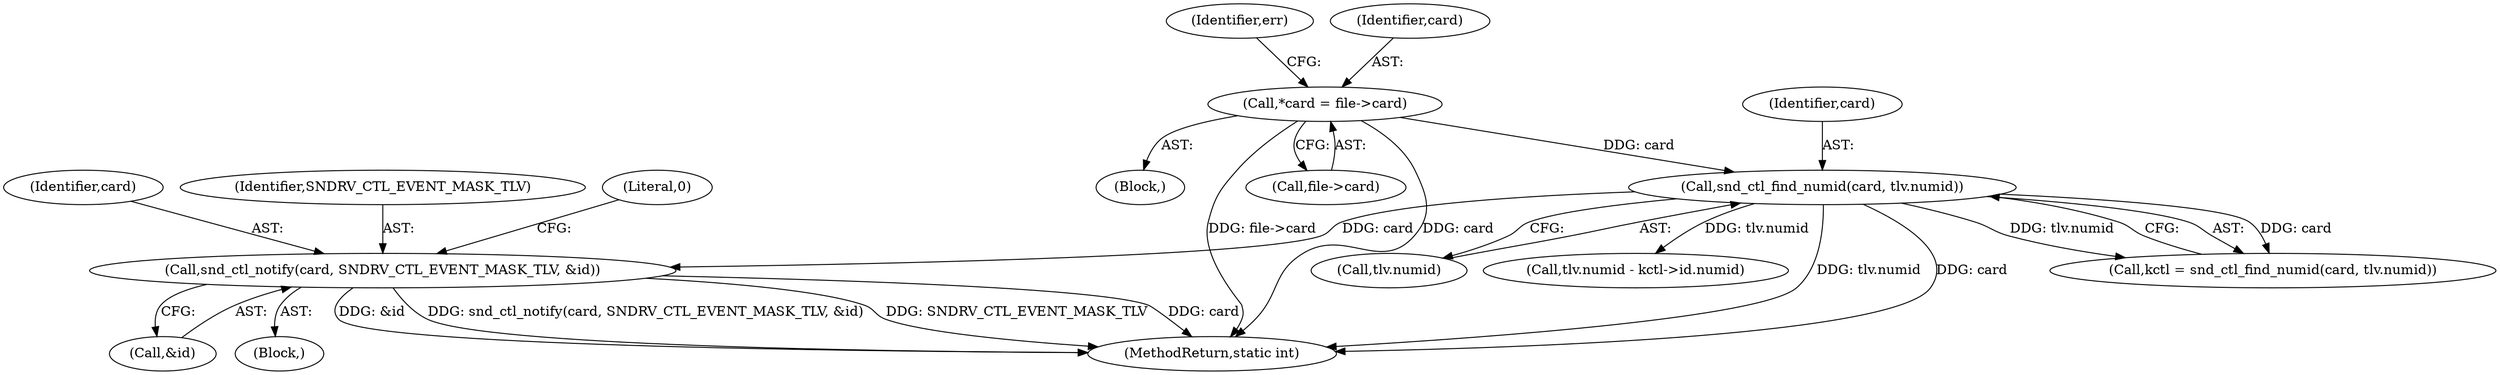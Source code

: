 digraph "0_linux_fd9f26e4eca5d08a27d12c0933fceef76ed9663d_2@pointer" {
"1000287" [label="(Call,snd_ctl_notify(card, SNDRV_CTL_EVENT_MASK_TLV, &id))"];
"1000148" [label="(Call,snd_ctl_find_numid(card, tlv.numid))"];
"1000106" [label="(Call,*card = file->card)"];
"1000353" [label="(MethodReturn,static int)"];
"1000150" [label="(Call,tlv.numid)"];
"1000288" [label="(Identifier,card)"];
"1000289" [label="(Identifier,SNDRV_CTL_EVENT_MASK_TLV)"];
"1000149" [label="(Identifier,card)"];
"1000108" [label="(Call,file->card)"];
"1000293" [label="(Literal,0)"];
"1000146" [label="(Call,kctl = snd_ctl_find_numid(card, tlv.numid))"];
"1000104" [label="(Block,)"];
"1000148" [label="(Call,snd_ctl_find_numid(card, tlv.numid))"];
"1000290" [label="(Call,&id)"];
"1000287" [label="(Call,snd_ctl_notify(card, SNDRV_CTL_EVENT_MASK_TLV, &id))"];
"1000106" [label="(Call,*card = file->card)"];
"1000117" [label="(Identifier,err)"];
"1000275" [label="(Block,)"];
"1000184" [label="(Call,tlv.numid - kctl->id.numid)"];
"1000107" [label="(Identifier,card)"];
"1000287" -> "1000275"  [label="AST: "];
"1000287" -> "1000290"  [label="CFG: "];
"1000288" -> "1000287"  [label="AST: "];
"1000289" -> "1000287"  [label="AST: "];
"1000290" -> "1000287"  [label="AST: "];
"1000293" -> "1000287"  [label="CFG: "];
"1000287" -> "1000353"  [label="DDG: &id"];
"1000287" -> "1000353"  [label="DDG: snd_ctl_notify(card, SNDRV_CTL_EVENT_MASK_TLV, &id)"];
"1000287" -> "1000353"  [label="DDG: SNDRV_CTL_EVENT_MASK_TLV"];
"1000287" -> "1000353"  [label="DDG: card"];
"1000148" -> "1000287"  [label="DDG: card"];
"1000148" -> "1000146"  [label="AST: "];
"1000148" -> "1000150"  [label="CFG: "];
"1000149" -> "1000148"  [label="AST: "];
"1000150" -> "1000148"  [label="AST: "];
"1000146" -> "1000148"  [label="CFG: "];
"1000148" -> "1000353"  [label="DDG: card"];
"1000148" -> "1000353"  [label="DDG: tlv.numid"];
"1000148" -> "1000146"  [label="DDG: card"];
"1000148" -> "1000146"  [label="DDG: tlv.numid"];
"1000106" -> "1000148"  [label="DDG: card"];
"1000148" -> "1000184"  [label="DDG: tlv.numid"];
"1000106" -> "1000104"  [label="AST: "];
"1000106" -> "1000108"  [label="CFG: "];
"1000107" -> "1000106"  [label="AST: "];
"1000108" -> "1000106"  [label="AST: "];
"1000117" -> "1000106"  [label="CFG: "];
"1000106" -> "1000353"  [label="DDG: file->card"];
"1000106" -> "1000353"  [label="DDG: card"];
}
